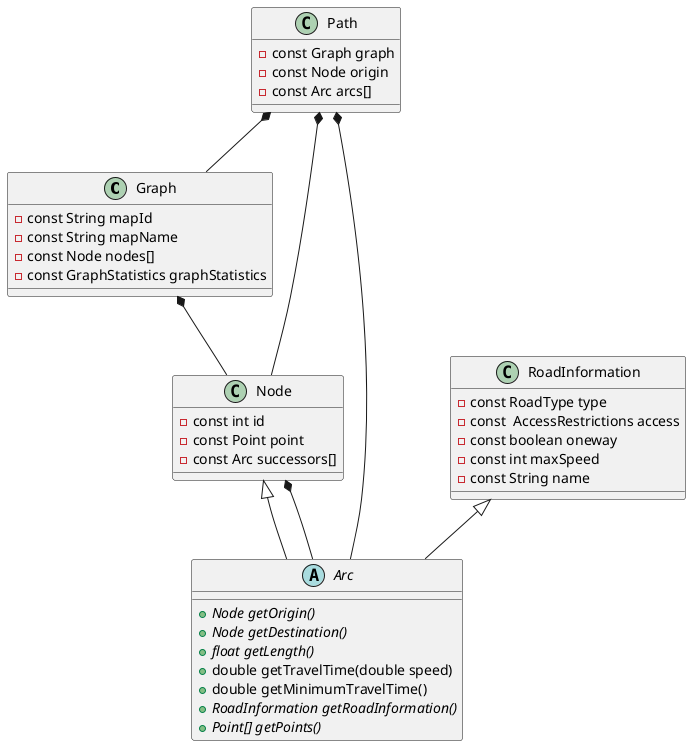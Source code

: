@startuml

class Graph {
    - const String mapId
    - const String mapName
    - const Node nodes[]
    - const GraphStatistics graphStatistics
}

class Node {
    - const int id
    - const Point point
    - const Arc successors[]
}

class Path {
    - const Graph graph
    - const Node origin
    - const Arc arcs[]
}

abstract class Arc {
    +{abstract} Node getOrigin()
    +{abstract} Node getDestination()
    +{abstract} float getLength()
    + double getTravelTime(double speed)
    + double getMinimumTravelTime()
    +{abstract} RoadInformation getRoadInformation()
    +{abstract} Point[] getPoints()
}

class RoadInformation {
    - const RoadType type
    - const  AccessRestrictions access
    - const boolean oneway
    - const int maxSpeed
    - const String name
}

RoadInformation  <|-- Arc
Node <|-- Arc
Graph *-- Node
Node *-- Arc
Path *-- Graph
Path *-- Node
Path *-- Arc



@enduml